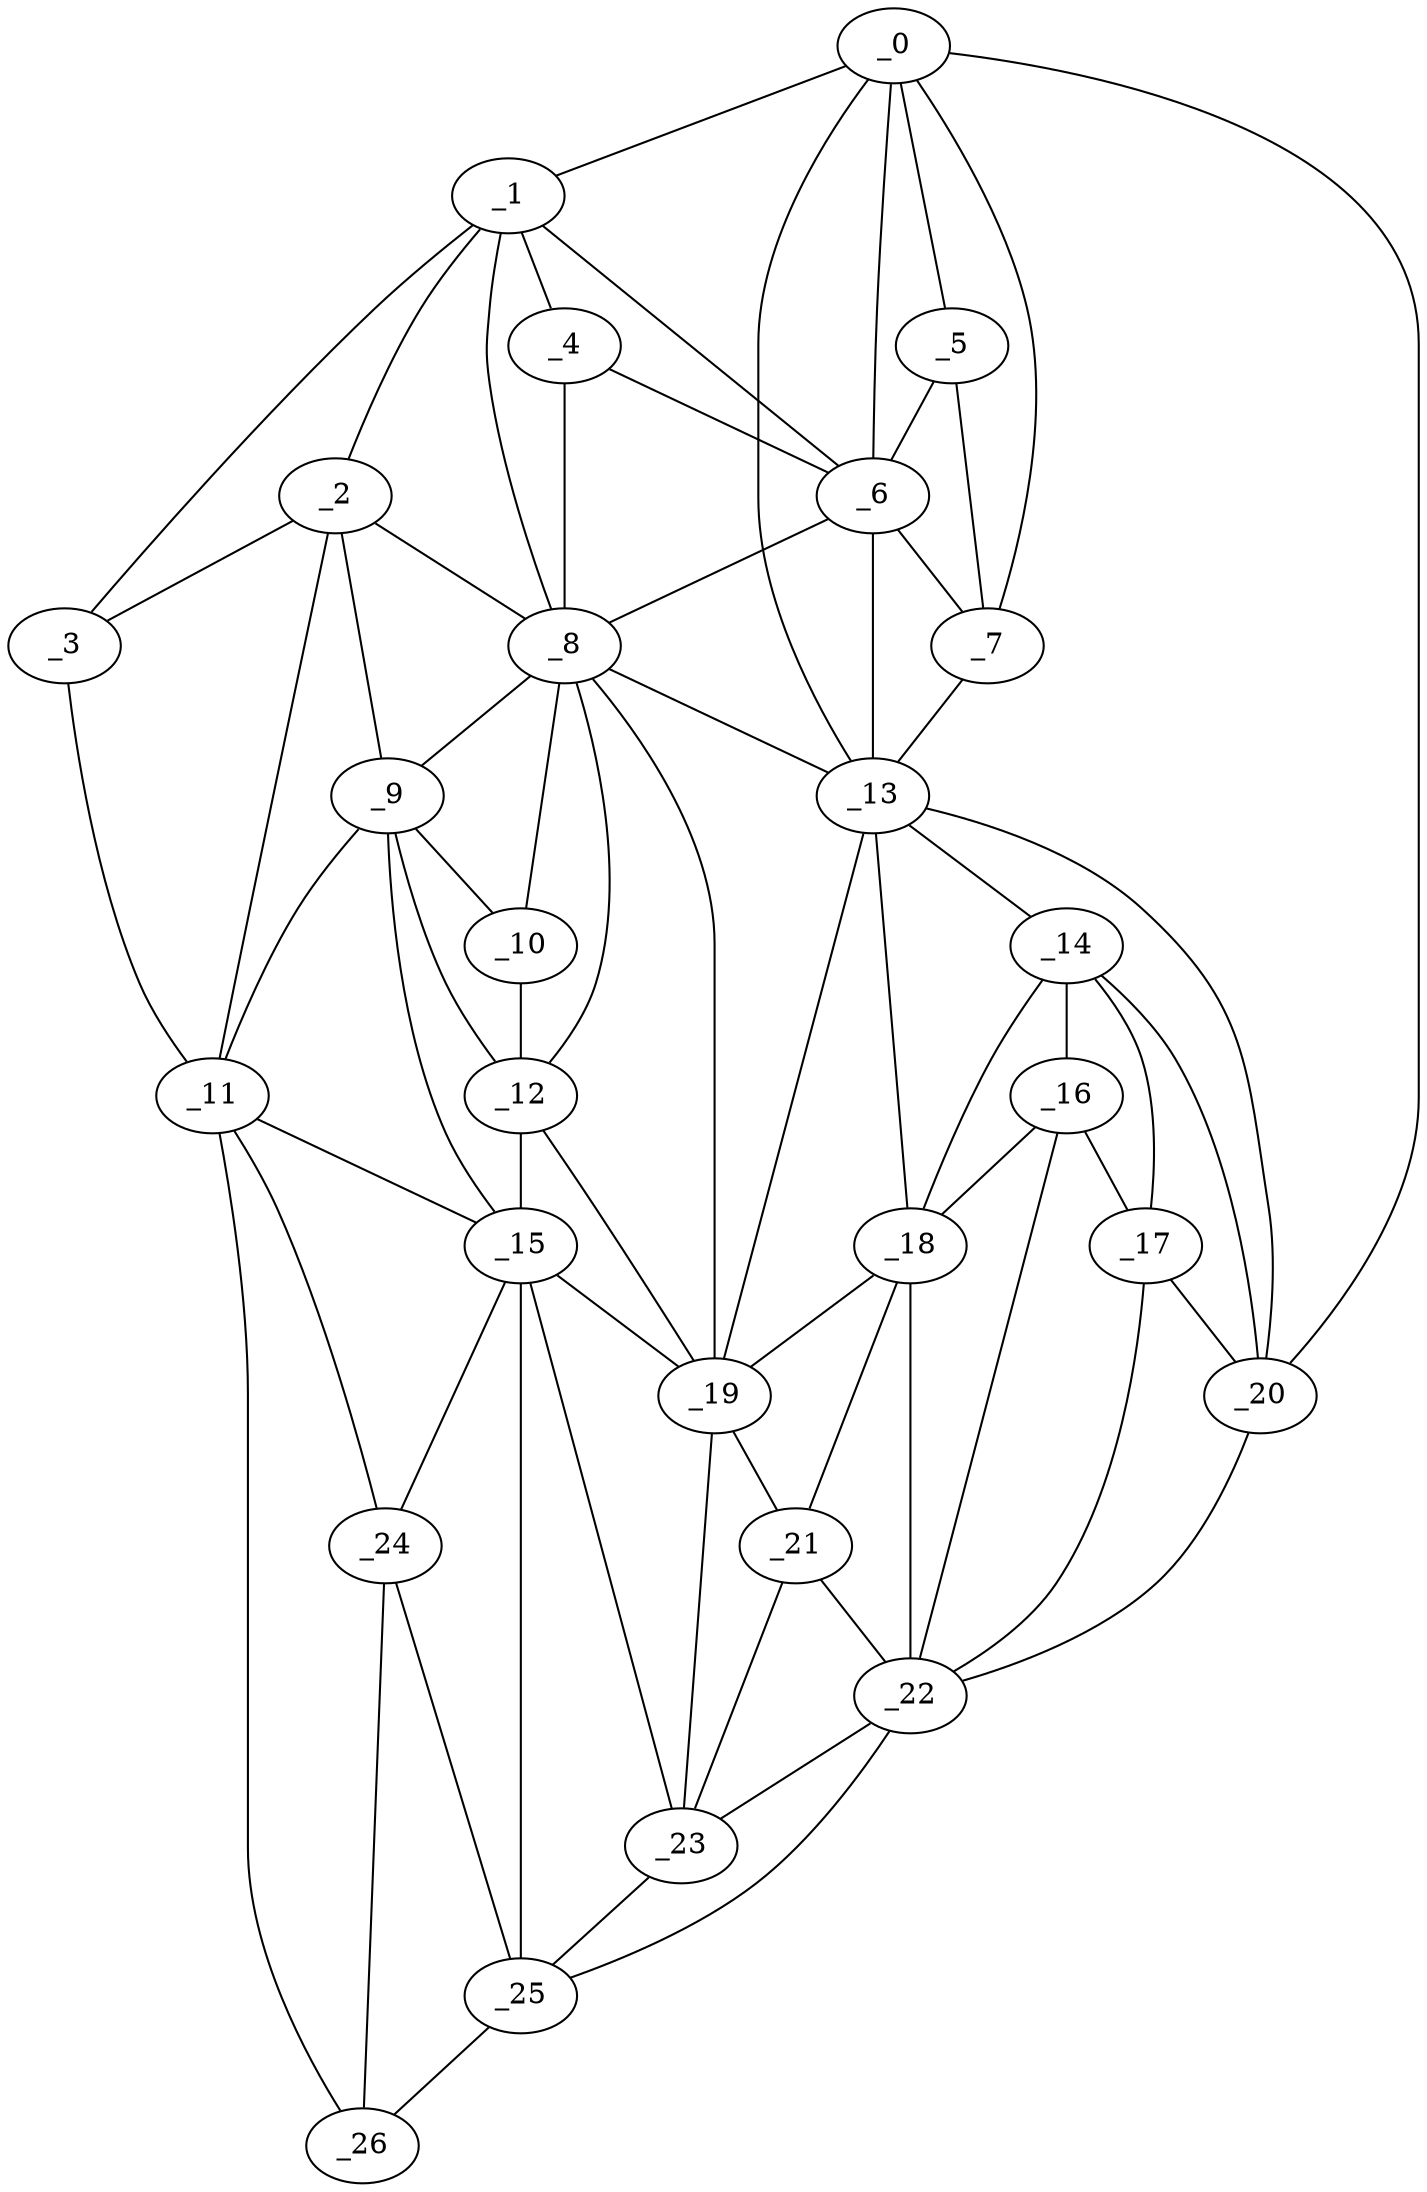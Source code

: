 graph "obj27__270.gxl" {
	_0	 [x=17,
		y=4];
	_1	 [x=18,
		y=61];
	_0 -- _1	 [valence=1];
	_5	 [x=31,
		y=23];
	_0 -- _5	 [valence=1];
	_6	 [x=31,
		y=37];
	_0 -- _6	 [valence=2];
	_7	 [x=40,
		y=22];
	_0 -- _7	 [valence=2];
	_13	 [x=71,
		y=20];
	_0 -- _13	 [valence=2];
	_20	 [x=95,
		y=3];
	_0 -- _20	 [valence=1];
	_2	 [x=24,
		y=113];
	_1 -- _2	 [valence=2];
	_3	 [x=24,
		y=122];
	_1 -- _3	 [valence=1];
	_4	 [x=29,
		y=55];
	_1 -- _4	 [valence=2];
	_1 -- _6	 [valence=1];
	_8	 [x=49,
		y=76];
	_1 -- _8	 [valence=2];
	_2 -- _3	 [valence=2];
	_2 -- _8	 [valence=1];
	_9	 [x=61,
		y=90];
	_2 -- _9	 [valence=2];
	_11	 [x=66,
		y=124];
	_2 -- _11	 [valence=2];
	_3 -- _11	 [valence=1];
	_4 -- _6	 [valence=2];
	_4 -- _8	 [valence=1];
	_5 -- _6	 [valence=2];
	_5 -- _7	 [valence=2];
	_6 -- _7	 [valence=2];
	_6 -- _8	 [valence=2];
	_6 -- _13	 [valence=2];
	_7 -- _13	 [valence=2];
	_8 -- _9	 [valence=2];
	_10	 [x=63,
		y=83];
	_8 -- _10	 [valence=1];
	_12	 [x=69,
		y=80];
	_8 -- _12	 [valence=1];
	_8 -- _13	 [valence=1];
	_19	 [x=94,
		y=56];
	_8 -- _19	 [valence=2];
	_9 -- _10	 [valence=2];
	_9 -- _11	 [valence=2];
	_9 -- _12	 [valence=1];
	_15	 [x=87,
		y=79];
	_9 -- _15	 [valence=1];
	_10 -- _12	 [valence=2];
	_11 -- _15	 [valence=2];
	_24	 [x=111,
		y=111];
	_11 -- _24	 [valence=1];
	_26	 [x=112,
		y=121];
	_11 -- _26	 [valence=1];
	_12 -- _15	 [valence=2];
	_12 -- _19	 [valence=1];
	_14	 [x=81,
		y=21];
	_13 -- _14	 [valence=1];
	_18	 [x=94,
		y=37];
	_13 -- _18	 [valence=2];
	_13 -- _19	 [valence=2];
	_13 -- _20	 [valence=2];
	_16	 [x=88,
		y=23];
	_14 -- _16	 [valence=1];
	_17	 [x=94,
		y=16];
	_14 -- _17	 [valence=2];
	_14 -- _18	 [valence=1];
	_14 -- _20	 [valence=2];
	_15 -- _19	 [valence=2];
	_23	 [x=105,
		y=59];
	_15 -- _23	 [valence=2];
	_15 -- _24	 [valence=2];
	_25	 [x=112,
		y=96];
	_15 -- _25	 [valence=2];
	_16 -- _17	 [valence=2];
	_16 -- _18	 [valence=2];
	_22	 [x=104,
		y=33];
	_16 -- _22	 [valence=1];
	_17 -- _20	 [valence=1];
	_17 -- _22	 [valence=1];
	_18 -- _19	 [valence=1];
	_21	 [x=96,
		y=48];
	_18 -- _21	 [valence=2];
	_18 -- _22	 [valence=2];
	_19 -- _21	 [valence=2];
	_19 -- _23	 [valence=1];
	_20 -- _22	 [valence=1];
	_21 -- _22	 [valence=2];
	_21 -- _23	 [valence=2];
	_22 -- _23	 [valence=2];
	_22 -- _25	 [valence=1];
	_23 -- _25	 [valence=2];
	_24 -- _25	 [valence=2];
	_24 -- _26	 [valence=1];
	_25 -- _26	 [valence=1];
}
